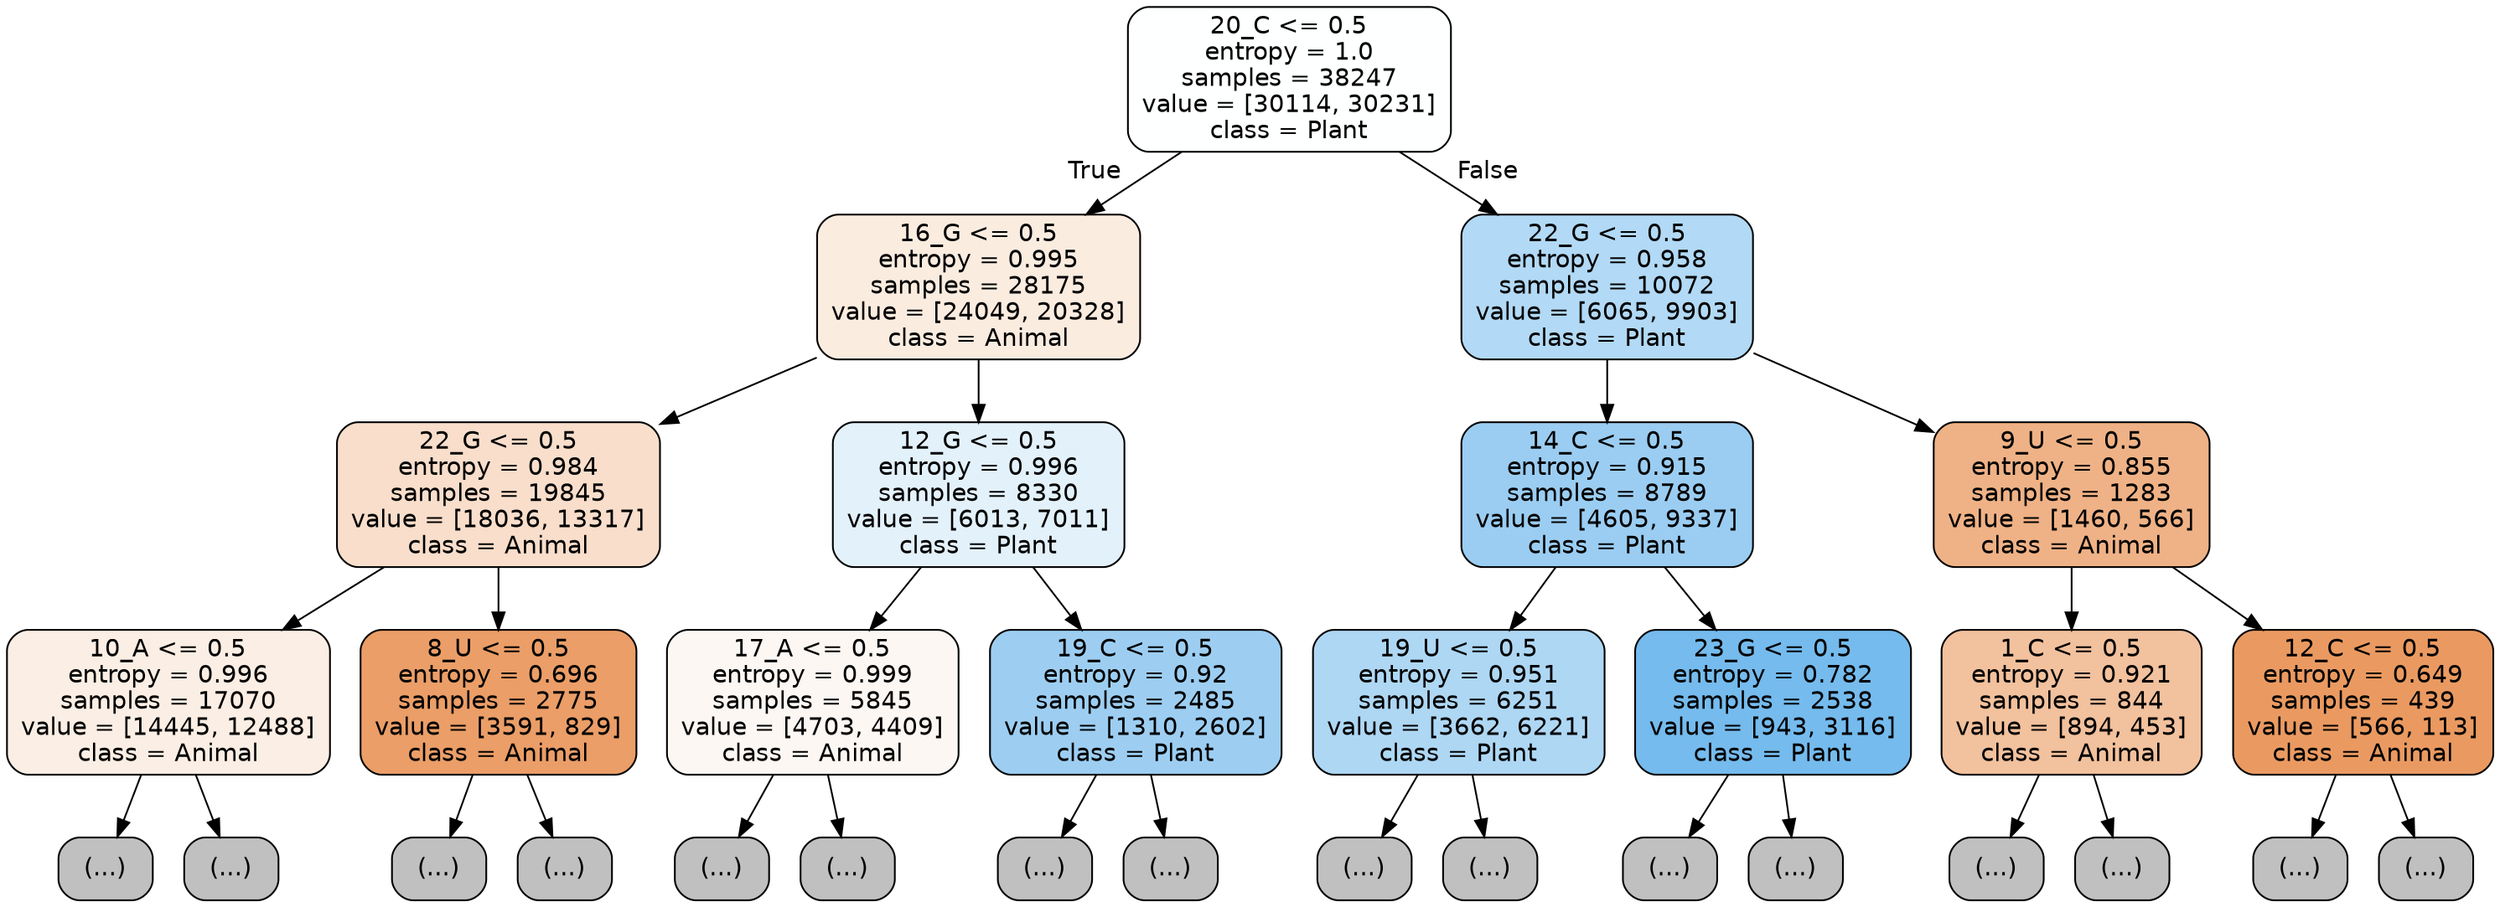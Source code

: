 digraph Tree {
node [shape=box, style="filled, rounded", color="black", fontname="helvetica"] ;
edge [fontname="helvetica"] ;
0 [label="20_C <= 0.5\nentropy = 1.0\nsamples = 38247\nvalue = [30114, 30231]\nclass = Plant", fillcolor="#feffff"] ;
1 [label="16_G <= 0.5\nentropy = 0.995\nsamples = 28175\nvalue = [24049, 20328]\nclass = Animal", fillcolor="#fbece0"] ;
0 -> 1 [labeldistance=2.5, labelangle=45, headlabel="True"] ;
2 [label="22_G <= 0.5\nentropy = 0.984\nsamples = 19845\nvalue = [18036, 13317]\nclass = Animal", fillcolor="#f8decb"] ;
1 -> 2 ;
3 [label="10_A <= 0.5\nentropy = 0.996\nsamples = 17070\nvalue = [14445, 12488]\nclass = Animal", fillcolor="#fbeee4"] ;
2 -> 3 ;
4 [label="(...)", fillcolor="#C0C0C0"] ;
3 -> 4 ;
6589 [label="(...)", fillcolor="#C0C0C0"] ;
3 -> 6589 ;
8698 [label="8_U <= 0.5\nentropy = 0.696\nsamples = 2775\nvalue = [3591, 829]\nclass = Animal", fillcolor="#eb9e67"] ;
2 -> 8698 ;
8699 [label="(...)", fillcolor="#C0C0C0"] ;
8698 -> 8699 ;
9436 [label="(...)", fillcolor="#C0C0C0"] ;
8698 -> 9436 ;
9713 [label="12_G <= 0.5\nentropy = 0.996\nsamples = 8330\nvalue = [6013, 7011]\nclass = Plant", fillcolor="#e3f1fb"] ;
1 -> 9713 ;
9714 [label="17_A <= 0.5\nentropy = 0.999\nsamples = 5845\nvalue = [4703, 4409]\nclass = Animal", fillcolor="#fdf7f3"] ;
9713 -> 9714 ;
9715 [label="(...)", fillcolor="#C0C0C0"] ;
9714 -> 9715 ;
11648 [label="(...)", fillcolor="#C0C0C0"] ;
9714 -> 11648 ;
12275 [label="19_C <= 0.5\nentropy = 0.92\nsamples = 2485\nvalue = [1310, 2602]\nclass = Plant", fillcolor="#9dcef2"] ;
9713 -> 12275 ;
12276 [label="(...)", fillcolor="#C0C0C0"] ;
12275 -> 12276 ;
12981 [label="(...)", fillcolor="#C0C0C0"] ;
12275 -> 12981 ;
13250 [label="22_G <= 0.5\nentropy = 0.958\nsamples = 10072\nvalue = [6065, 9903]\nclass = Plant", fillcolor="#b2d9f5"] ;
0 -> 13250 [labeldistance=2.5, labelangle=-45, headlabel="False"] ;
13251 [label="14_C <= 0.5\nentropy = 0.915\nsamples = 8789\nvalue = [4605, 9337]\nclass = Plant", fillcolor="#9bcdf2"] ;
13250 -> 13251 ;
13252 [label="19_U <= 0.5\nentropy = 0.951\nsamples = 6251\nvalue = [3662, 6221]\nclass = Plant", fillcolor="#aed7f4"] ;
13251 -> 13252 ;
13253 [label="(...)", fillcolor="#C0C0C0"] ;
13252 -> 13253 ;
15220 [label="(...)", fillcolor="#C0C0C0"] ;
13252 -> 15220 ;
15917 [label="23_G <= 0.5\nentropy = 0.782\nsamples = 2538\nvalue = [943, 3116]\nclass = Plant", fillcolor="#75bbed"] ;
13251 -> 15917 ;
15918 [label="(...)", fillcolor="#C0C0C0"] ;
15917 -> 15918 ;
16673 [label="(...)", fillcolor="#C0C0C0"] ;
15917 -> 16673 ;
16696 [label="9_U <= 0.5\nentropy = 0.855\nsamples = 1283\nvalue = [1460, 566]\nclass = Animal", fillcolor="#efb286"] ;
13250 -> 16696 ;
16697 [label="1_C <= 0.5\nentropy = 0.921\nsamples = 844\nvalue = [894, 453]\nclass = Animal", fillcolor="#f2c19d"] ;
16696 -> 16697 ;
16698 [label="(...)", fillcolor="#C0C0C0"] ;
16697 -> 16698 ;
17019 [label="(...)", fillcolor="#C0C0C0"] ;
16697 -> 17019 ;
17098 [label="12_C <= 0.5\nentropy = 0.649\nsamples = 439\nvalue = [566, 113]\nclass = Animal", fillcolor="#ea9a61"] ;
16696 -> 17098 ;
17099 [label="(...)", fillcolor="#C0C0C0"] ;
17098 -> 17099 ;
17218 [label="(...)", fillcolor="#C0C0C0"] ;
17098 -> 17218 ;
}